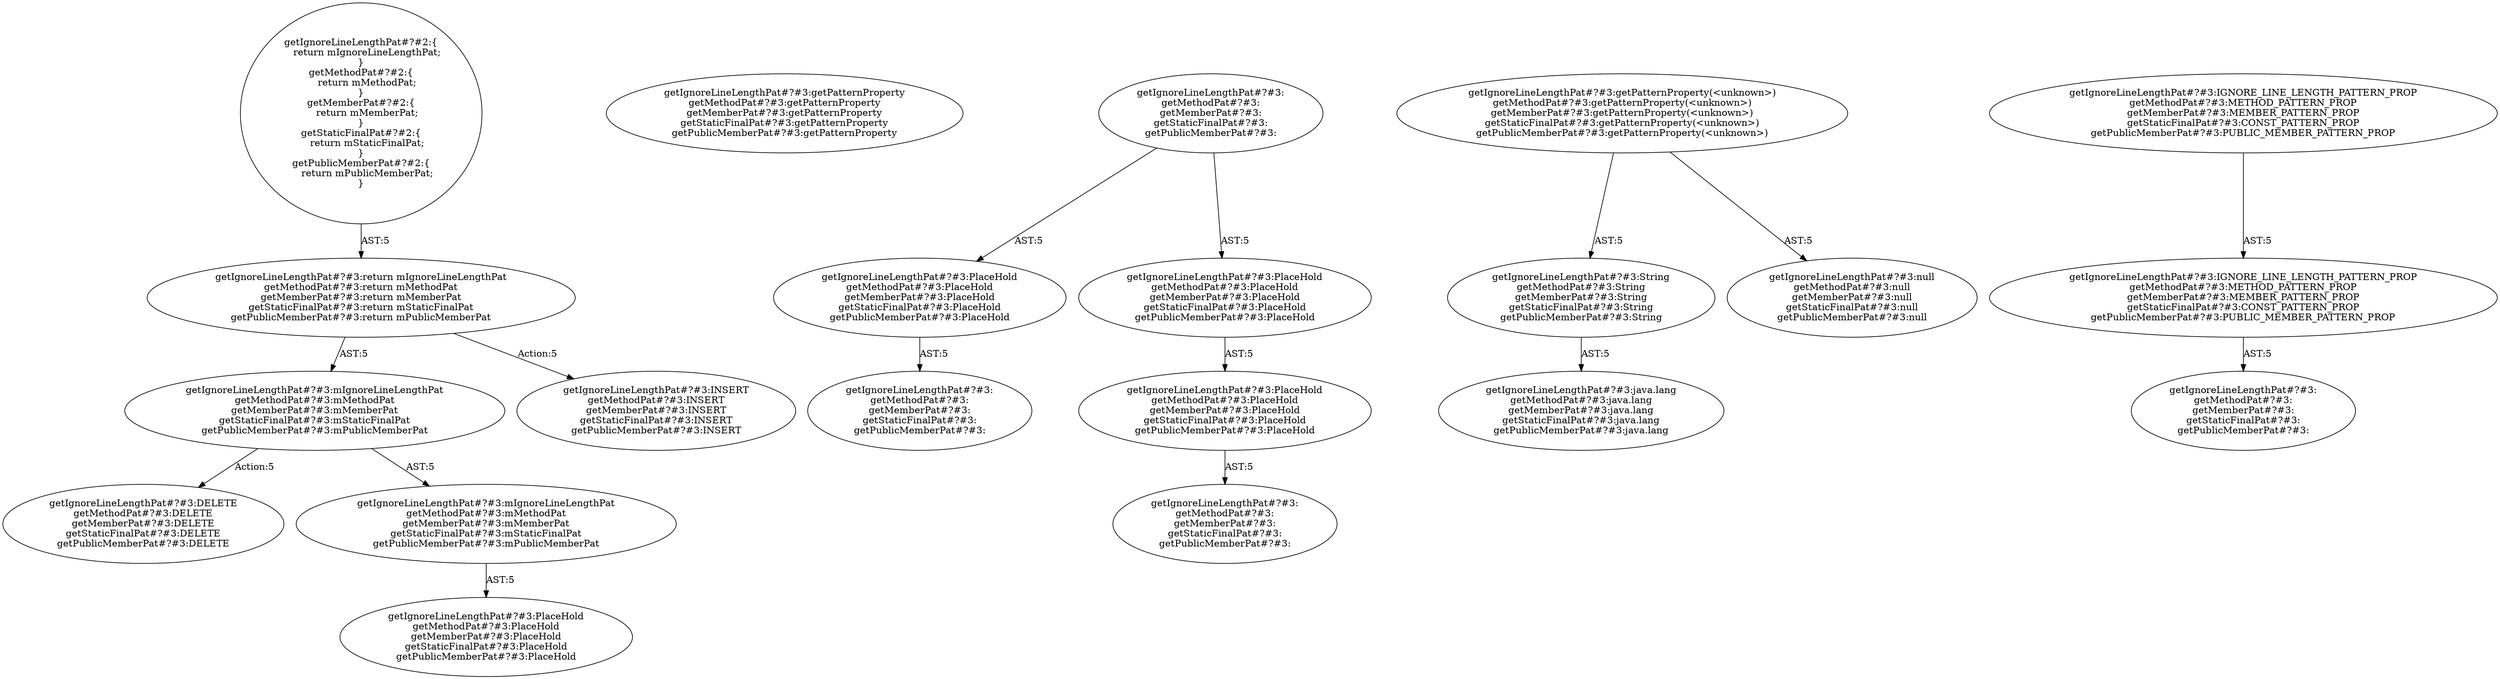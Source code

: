 digraph "Pattern" {
0 [label="getIgnoreLineLengthPat#?#3:DELETE
getMethodPat#?#3:DELETE
getMemberPat#?#3:DELETE
getStaticFinalPat#?#3:DELETE
getPublicMemberPat#?#3:DELETE" shape=ellipse]
1 [label="getIgnoreLineLengthPat#?#3:mIgnoreLineLengthPat
getMethodPat#?#3:mMethodPat
getMemberPat#?#3:mMemberPat
getStaticFinalPat#?#3:mStaticFinalPat
getPublicMemberPat#?#3:mPublicMemberPat" shape=ellipse]
2 [label="getIgnoreLineLengthPat#?#3:return mIgnoreLineLengthPat
getMethodPat#?#3:return mMethodPat
getMemberPat#?#3:return mMemberPat
getStaticFinalPat#?#3:return mStaticFinalPat
getPublicMemberPat#?#3:return mPublicMemberPat" shape=ellipse]
3 [label="getIgnoreLineLengthPat#?#2:\{
    return mIgnoreLineLengthPat;
\}
getMethodPat#?#2:\{
    return mMethodPat;
\}
getMemberPat#?#2:\{
    return mMemberPat;
\}
getStaticFinalPat#?#2:\{
    return mStaticFinalPat;
\}
getPublicMemberPat#?#2:\{
    return mPublicMemberPat;
\}" shape=ellipse]
4 [label="getIgnoreLineLengthPat#?#3:INSERT
getMethodPat#?#3:INSERT
getMemberPat#?#3:INSERT
getStaticFinalPat#?#3:INSERT
getPublicMemberPat#?#3:INSERT" shape=ellipse]
5 [label="getIgnoreLineLengthPat#?#3:getPatternProperty
getMethodPat#?#3:getPatternProperty
getMemberPat#?#3:getPatternProperty
getStaticFinalPat#?#3:getPatternProperty
getPublicMemberPat#?#3:getPatternProperty" shape=ellipse]
6 [label="getIgnoreLineLengthPat#?#3:
getMethodPat#?#3:
getMemberPat#?#3:
getStaticFinalPat#?#3:
getPublicMemberPat#?#3:" shape=ellipse]
7 [label="getIgnoreLineLengthPat#?#3:PlaceHold
getMethodPat#?#3:PlaceHold
getMemberPat#?#3:PlaceHold
getStaticFinalPat#?#3:PlaceHold
getPublicMemberPat#?#3:PlaceHold" shape=ellipse]
8 [label="getIgnoreLineLengthPat#?#3:
getMethodPat#?#3:
getMemberPat#?#3:
getStaticFinalPat#?#3:
getPublicMemberPat#?#3:" shape=ellipse]
9 [label="getIgnoreLineLengthPat#?#3:PlaceHold
getMethodPat#?#3:PlaceHold
getMemberPat#?#3:PlaceHold
getStaticFinalPat#?#3:PlaceHold
getPublicMemberPat#?#3:PlaceHold" shape=ellipse]
10 [label="getIgnoreLineLengthPat#?#3:PlaceHold
getMethodPat#?#3:PlaceHold
getMemberPat#?#3:PlaceHold
getStaticFinalPat#?#3:PlaceHold
getPublicMemberPat#?#3:PlaceHold" shape=ellipse]
11 [label="getIgnoreLineLengthPat#?#3:
getMethodPat#?#3:
getMemberPat#?#3:
getStaticFinalPat#?#3:
getPublicMemberPat#?#3:" shape=ellipse]
12 [label="getIgnoreLineLengthPat#?#3:getPatternProperty(<unknown>)
getMethodPat#?#3:getPatternProperty(<unknown>)
getMemberPat#?#3:getPatternProperty(<unknown>)
getStaticFinalPat#?#3:getPatternProperty(<unknown>)
getPublicMemberPat#?#3:getPatternProperty(<unknown>)" shape=ellipse]
13 [label="getIgnoreLineLengthPat#?#3:String
getMethodPat#?#3:String
getMemberPat#?#3:String
getStaticFinalPat#?#3:String
getPublicMemberPat#?#3:String" shape=ellipse]
14 [label="getIgnoreLineLengthPat#?#3:java.lang
getMethodPat#?#3:java.lang
getMemberPat#?#3:java.lang
getStaticFinalPat#?#3:java.lang
getPublicMemberPat#?#3:java.lang" shape=ellipse]
15 [label="getIgnoreLineLengthPat#?#3:null
getMethodPat#?#3:null
getMemberPat#?#3:null
getStaticFinalPat#?#3:null
getPublicMemberPat#?#3:null" shape=ellipse]
16 [label="getIgnoreLineLengthPat#?#3:IGNORE_LINE_LENGTH_PATTERN_PROP
getMethodPat#?#3:METHOD_PATTERN_PROP
getMemberPat#?#3:MEMBER_PATTERN_PROP
getStaticFinalPat#?#3:CONST_PATTERN_PROP
getPublicMemberPat#?#3:PUBLIC_MEMBER_PATTERN_PROP" shape=ellipse]
17 [label="getIgnoreLineLengthPat#?#3:IGNORE_LINE_LENGTH_PATTERN_PROP
getMethodPat#?#3:METHOD_PATTERN_PROP
getMemberPat#?#3:MEMBER_PATTERN_PROP
getStaticFinalPat#?#3:CONST_PATTERN_PROP
getPublicMemberPat#?#3:PUBLIC_MEMBER_PATTERN_PROP" shape=ellipse]
18 [label="getIgnoreLineLengthPat#?#3:
getMethodPat#?#3:
getMemberPat#?#3:
getStaticFinalPat#?#3:
getPublicMemberPat#?#3:" shape=ellipse]
19 [label="getIgnoreLineLengthPat#?#3:mIgnoreLineLengthPat
getMethodPat#?#3:mMethodPat
getMemberPat#?#3:mMemberPat
getStaticFinalPat#?#3:mStaticFinalPat
getPublicMemberPat#?#3:mPublicMemberPat" shape=ellipse]
20 [label="getIgnoreLineLengthPat#?#3:PlaceHold
getMethodPat#?#3:PlaceHold
getMemberPat#?#3:PlaceHold
getStaticFinalPat#?#3:PlaceHold
getPublicMemberPat#?#3:PlaceHold" shape=ellipse]
1 -> 0 [label="Action:5"];
1 -> 19 [label="AST:5"];
2 -> 1 [label="AST:5"];
2 -> 4 [label="Action:5"];
3 -> 2 [label="AST:5"];
6 -> 7 [label="AST:5"];
6 -> 9 [label="AST:5"];
7 -> 8 [label="AST:5"];
9 -> 10 [label="AST:5"];
10 -> 11 [label="AST:5"];
12 -> 13 [label="AST:5"];
12 -> 15 [label="AST:5"];
13 -> 14 [label="AST:5"];
16 -> 17 [label="AST:5"];
17 -> 18 [label="AST:5"];
19 -> 20 [label="AST:5"];
}